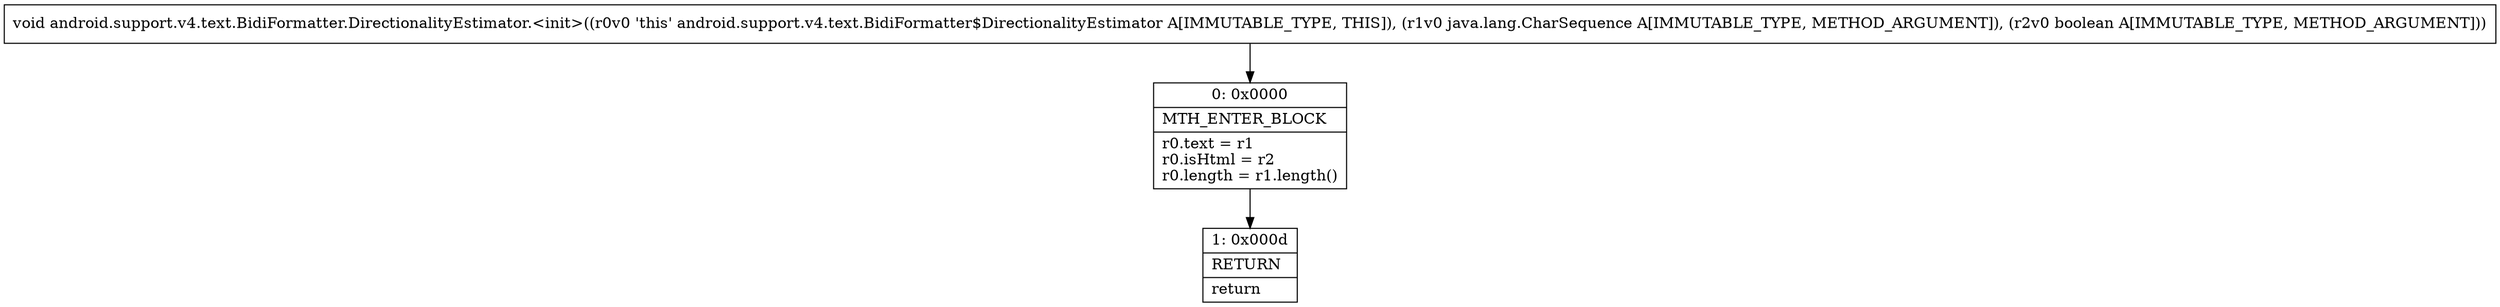 digraph "CFG forandroid.support.v4.text.BidiFormatter.DirectionalityEstimator.\<init\>(Ljava\/lang\/CharSequence;Z)V" {
Node_0 [shape=record,label="{0\:\ 0x0000|MTH_ENTER_BLOCK\l|r0.text = r1\lr0.isHtml = r2\lr0.length = r1.length()\l}"];
Node_1 [shape=record,label="{1\:\ 0x000d|RETURN\l|return\l}"];
MethodNode[shape=record,label="{void android.support.v4.text.BidiFormatter.DirectionalityEstimator.\<init\>((r0v0 'this' android.support.v4.text.BidiFormatter$DirectionalityEstimator A[IMMUTABLE_TYPE, THIS]), (r1v0 java.lang.CharSequence A[IMMUTABLE_TYPE, METHOD_ARGUMENT]), (r2v0 boolean A[IMMUTABLE_TYPE, METHOD_ARGUMENT])) }"];
MethodNode -> Node_0;
Node_0 -> Node_1;
}

